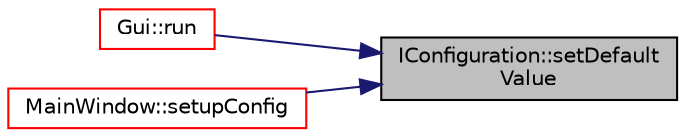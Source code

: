 digraph "IConfiguration::setDefaultValue"
{
 // LATEX_PDF_SIZE
  edge [fontname="Helvetica",fontsize="10",labelfontname="Helvetica",labelfontsize="10"];
  node [fontname="Helvetica",fontsize="10",shape=record];
  rankdir="RL";
  Node1 [label="IConfiguration::setDefault\lValue",height=0.2,width=0.4,color="black", fillcolor="grey75", style="filled", fontcolor="black",tooltip=" "];
  Node1 -> Node2 [dir="back",color="midnightblue",fontsize="10",style="solid",fontname="Helvetica"];
  Node2 [label="Gui::run",height=0.2,width=0.4,color="red", fillcolor="white", style="filled",URL="$struct_gui.html#a225eb7edaace31eb6cc4ec3173b2a703",tooltip=" "];
  Node1 -> Node4 [dir="back",color="midnightblue",fontsize="10",style="solid",fontname="Helvetica"];
  Node4 [label="MainWindow::setupConfig",height=0.2,width=0.4,color="red", fillcolor="white", style="filled",URL="$class_main_window.html#a656a2e3b8f29394d7776c1fa26673c7d",tooltip=" "];
}
